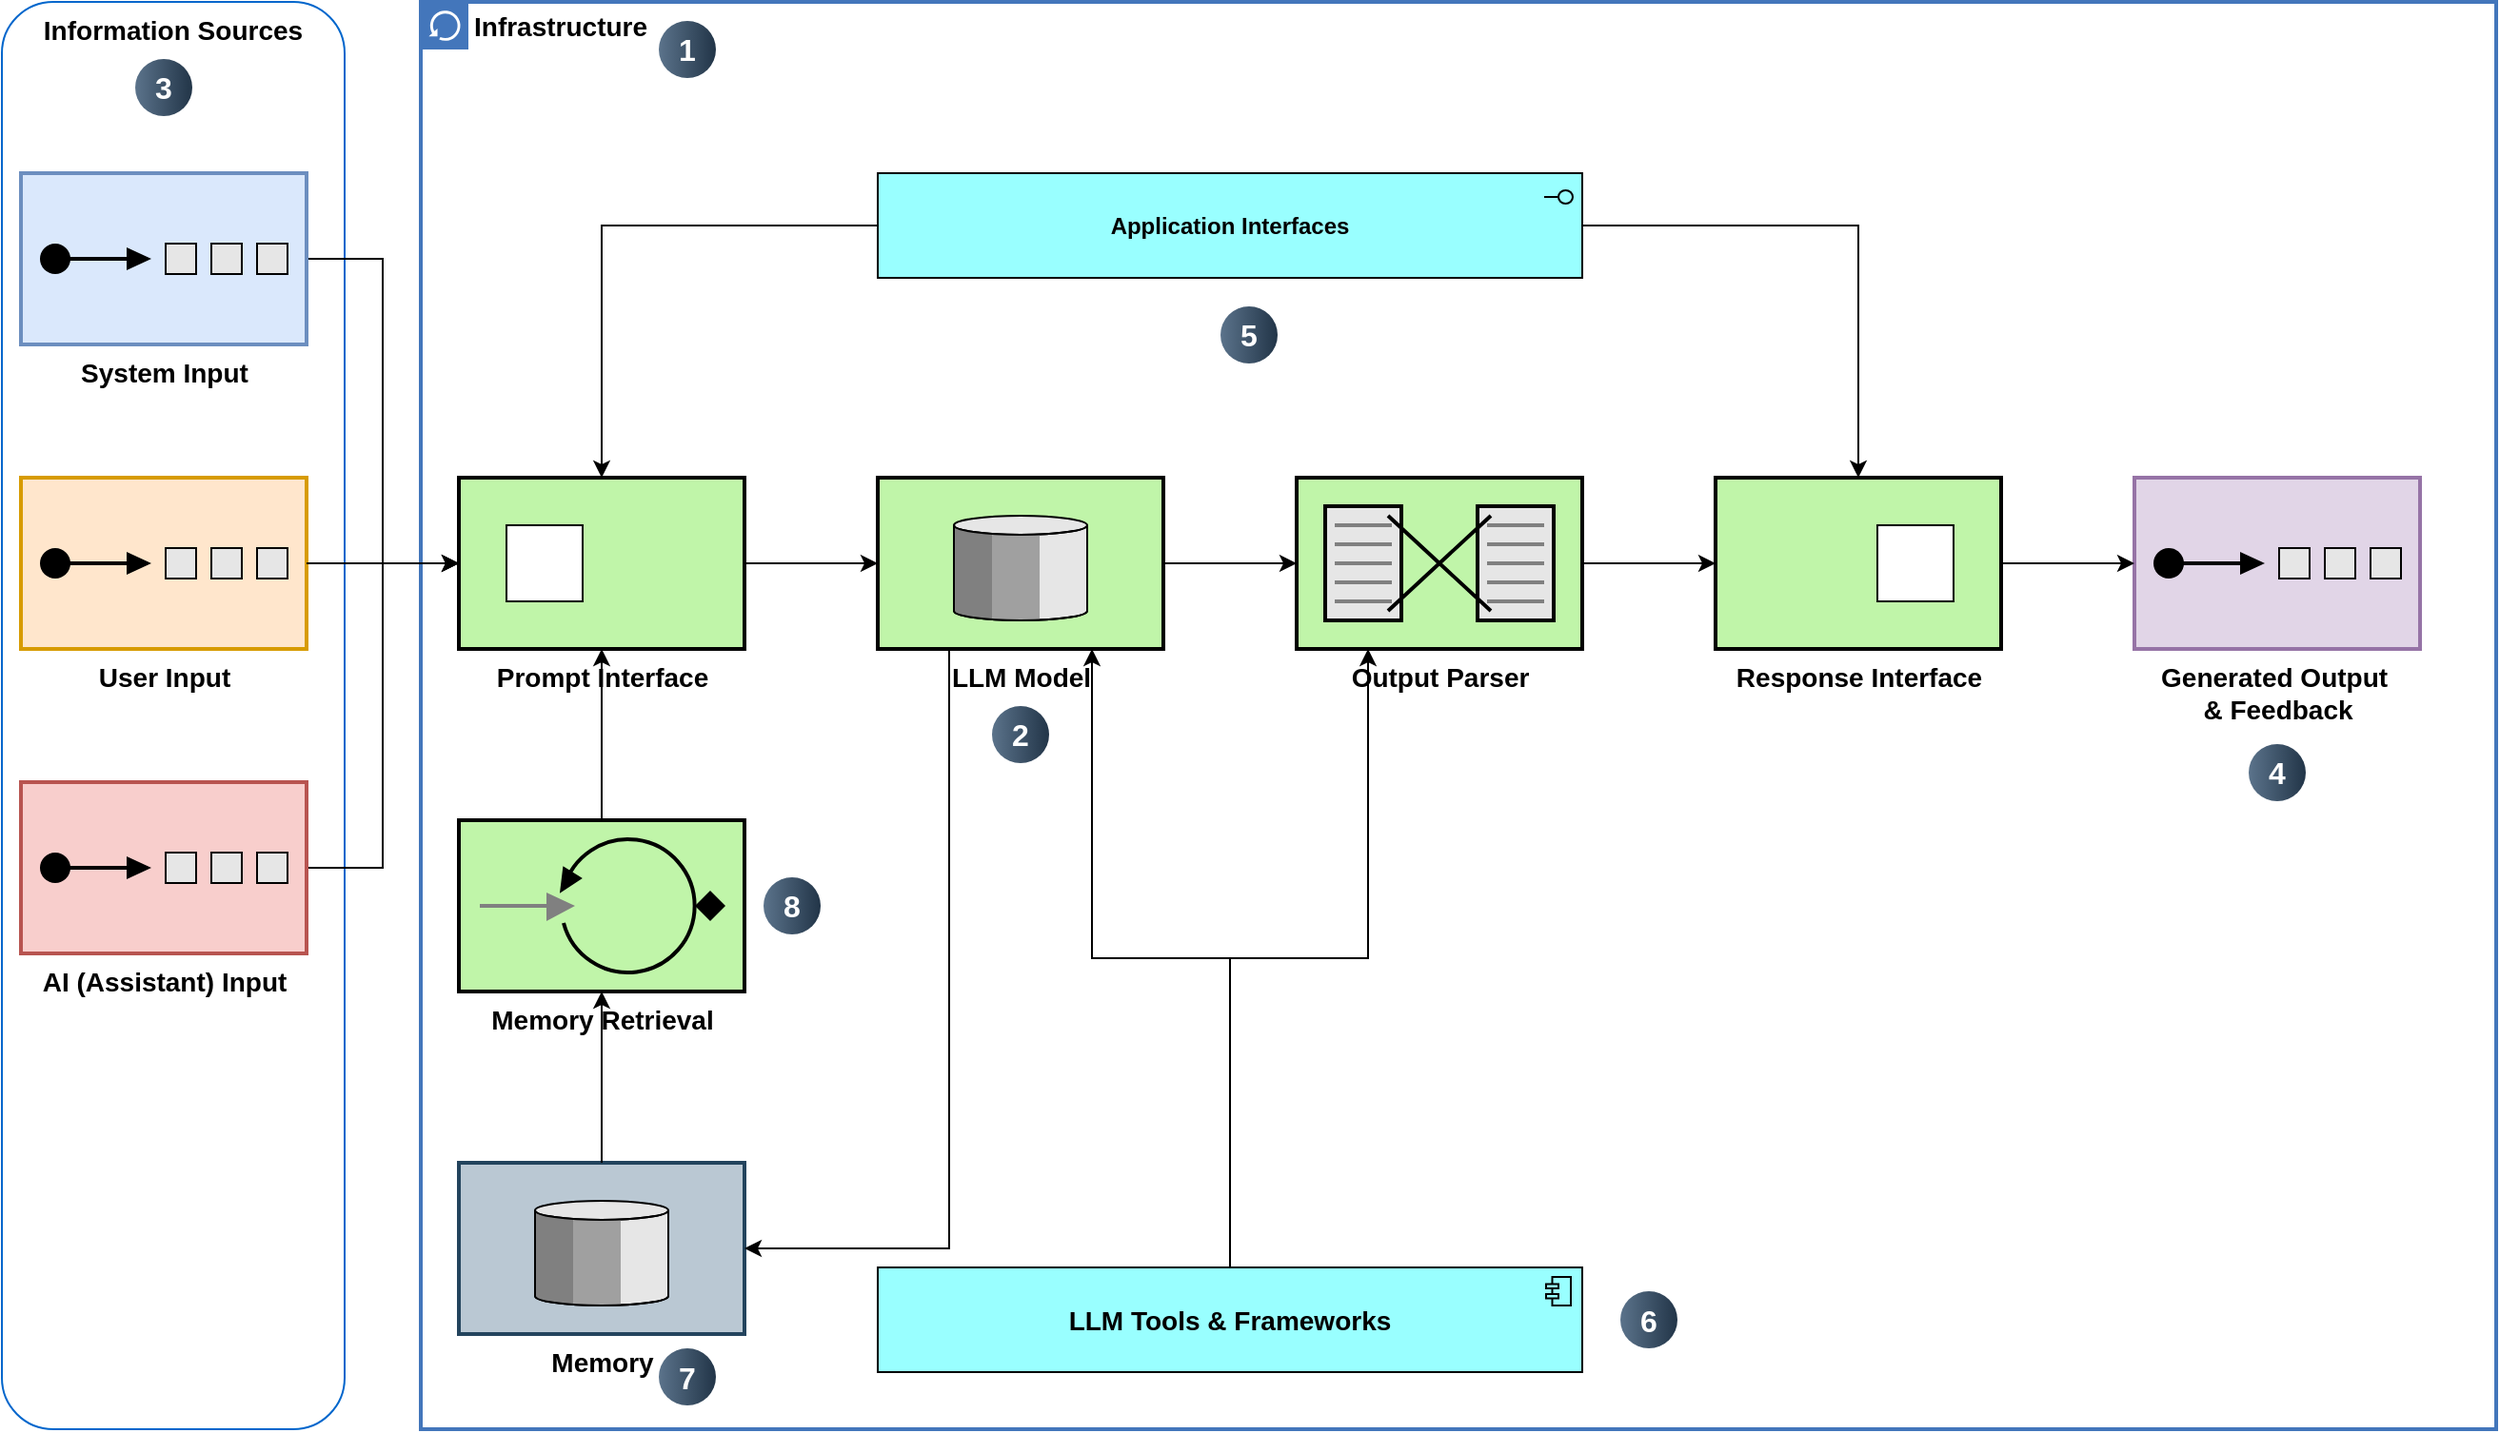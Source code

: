 <mxfile version="26.0.4">
  <diagram name="Page-1" id="ErCnhIx6DcZLbncz3Et1">
    <mxGraphModel dx="1434" dy="836" grid="1" gridSize="10" guides="1" tooltips="1" connect="1" arrows="1" fold="1" page="1" pageScale="1" pageWidth="850" pageHeight="1100" math="0" shadow="0">
      <root>
        <mxCell id="0" />
        <mxCell id="1" parent="0" />
        <mxCell id="JDSxGljafVsUDhQsXNV5-4" value="" style="rounded=1;whiteSpace=wrap;html=1;strokeColor=#0066CC;" vertex="1" parent="1">
          <mxGeometry x="70" y="50" width="180" height="750" as="geometry" />
        </mxCell>
        <mxCell id="JDSxGljafVsUDhQsXNV5-1" value="&lt;b&gt;&lt;font style=&quot;font-size: 14px;&quot;&gt;Infrastructure&lt;/font&gt;&lt;/b&gt;" style="shape=mxgraph.ibm.box;prType=classic;fontStyle=0;verticalAlign=top;align=left;spacingLeft=32;spacingTop=4;fillColor=none;rounded=0;whiteSpace=wrap;html=1;strokeColor=#4376BB;strokeWidth=2;dashed=0;container=1;spacing=-4;collapsible=0;expand=0;recursiveResize=0;" vertex="1" parent="1">
          <mxGeometry x="290" y="50" width="1090" height="750" as="geometry" />
        </mxCell>
        <mxCell id="nu29c9iX6Pa8DH85GAgv-5" style="edgeStyle=orthogonalEdgeStyle;rounded=0;orthogonalLoop=1;jettySize=auto;html=1;exitX=1;exitY=0.5;exitDx=0;exitDy=0;exitPerimeter=0;entryX=0;entryY=0.5;entryDx=0;entryDy=0;" parent="JDSxGljafVsUDhQsXNV5-1" source="nu29c9iX6Pa8DH85GAgv-1" target="nu29c9iX6Pa8DH85GAgv-3" edge="1">
          <mxGeometry relative="1" as="geometry" />
        </mxCell>
        <mxCell id="nu29c9iX6Pa8DH85GAgv-1" value="&lt;font style=&quot;font-size: 14px;&quot;&gt;&lt;b style=&quot;&quot;&gt;System Input&lt;/b&gt;&lt;/font&gt;" style="html=1;strokeWidth=2;outlineConnect=0;dashed=0;align=center;fontSize=8;verticalLabelPosition=bottom;verticalAlign=top;shape=mxgraph.eip.test_message;fillColor=#dae8fc;strokeColor=#6c8ebf;" parent="JDSxGljafVsUDhQsXNV5-1" vertex="1">
          <mxGeometry x="-210" y="90" width="150" height="90" as="geometry" />
        </mxCell>
        <mxCell id="nu29c9iX6Pa8DH85GAgv-2" value="&lt;font style=&quot;font-size: 14px;&quot;&gt;&lt;b style=&quot;&quot;&gt;User Input&lt;/b&gt;&lt;/font&gt;" style="html=1;strokeWidth=2;outlineConnect=0;dashed=0;align=center;fontSize=8;verticalLabelPosition=bottom;verticalAlign=top;shape=mxgraph.eip.test_message;fillColor=#ffe6cc;strokeColor=#d79b00;" parent="JDSxGljafVsUDhQsXNV5-1" vertex="1">
          <mxGeometry x="-210" y="250" width="150" height="90" as="geometry" />
        </mxCell>
        <mxCell id="nu29c9iX6Pa8DH85GAgv-10" style="edgeStyle=orthogonalEdgeStyle;rounded=0;orthogonalLoop=1;jettySize=auto;html=1;exitX=1;exitY=0.5;exitDx=0;exitDy=0;" parent="JDSxGljafVsUDhQsXNV5-1" source="nu29c9iX6Pa8DH85GAgv-3" target="nu29c9iX6Pa8DH85GAgv-9" edge="1">
          <mxGeometry relative="1" as="geometry" />
        </mxCell>
        <mxCell id="nu29c9iX6Pa8DH85GAgv-3" value="&lt;font style=&quot;font-size: 14px;&quot;&gt;&lt;b style=&quot;&quot;&gt;Prompt Interface&lt;/b&gt;&lt;/font&gt;" style="strokeWidth=2;dashed=0;align=center;fontSize=8;shape=rect;verticalLabelPosition=bottom;verticalAlign=top;fillColor=#c0f5a9;html=1;" parent="JDSxGljafVsUDhQsXNV5-1" vertex="1">
          <mxGeometry x="20" y="250" width="150" height="90" as="geometry" />
        </mxCell>
        <mxCell id="nu29c9iX6Pa8DH85GAgv-4" value="" style="html=1;strokeWidth=1;dashed=0;align=center;fontSize=8;shape=rect" parent="nu29c9iX6Pa8DH85GAgv-3" vertex="1">
          <mxGeometry x="25" y="25" width="40" height="40" as="geometry" />
        </mxCell>
        <mxCell id="nu29c9iX6Pa8DH85GAgv-6" style="edgeStyle=orthogonalEdgeStyle;rounded=0;orthogonalLoop=1;jettySize=auto;html=1;exitX=1;exitY=0.5;exitDx=0;exitDy=0;exitPerimeter=0;entryX=0;entryY=0.5;entryDx=0;entryDy=0;" parent="JDSxGljafVsUDhQsXNV5-1" source="nu29c9iX6Pa8DH85GAgv-2" target="nu29c9iX6Pa8DH85GAgv-3" edge="1">
          <mxGeometry relative="1" as="geometry" />
        </mxCell>
        <mxCell id="nu29c9iX6Pa8DH85GAgv-9" value="&lt;b&gt;&lt;font style=&quot;font-size: 14px;&quot;&gt;LLM Model&lt;/font&gt;&lt;/b&gt;" style="html=1;strokeWidth=2;outlineConnect=0;dashed=0;align=center;fontSize=8;verticalLabelPosition=bottom;verticalAlign=top;shape=mxgraph.eip.message_store;fillColor=#c0f5a9" parent="JDSxGljafVsUDhQsXNV5-1" vertex="1">
          <mxGeometry x="240" y="250" width="150" height="90" as="geometry" />
        </mxCell>
        <mxCell id="nu29c9iX6Pa8DH85GAgv-15" style="edgeStyle=orthogonalEdgeStyle;rounded=0;orthogonalLoop=1;jettySize=auto;html=1;exitX=1;exitY=0.5;exitDx=0;exitDy=0;exitPerimeter=0;entryX=0;entryY=0.5;entryDx=0;entryDy=0;" parent="JDSxGljafVsUDhQsXNV5-1" source="nu29c9iX6Pa8DH85GAgv-11" target="nu29c9iX6Pa8DH85GAgv-13" edge="1">
          <mxGeometry relative="1" as="geometry" />
        </mxCell>
        <mxCell id="nu29c9iX6Pa8DH85GAgv-11" value="&lt;font style=&quot;font-size: 14px;&quot;&gt;&lt;b&gt;Output Parser&lt;/b&gt;&lt;/font&gt;" style="html=1;strokeWidth=2;outlineConnect=0;dashed=0;align=center;fontSize=8;shape=mxgraph.eip.message_translator;fillColor=#c0f5a9;verticalLabelPosition=bottom;verticalAlign=top;" parent="JDSxGljafVsUDhQsXNV5-1" vertex="1">
          <mxGeometry x="460" y="250" width="150" height="90" as="geometry" />
        </mxCell>
        <mxCell id="nu29c9iX6Pa8DH85GAgv-12" style="edgeStyle=orthogonalEdgeStyle;rounded=0;orthogonalLoop=1;jettySize=auto;html=1;exitX=1;exitY=0.5;exitDx=0;exitDy=0;exitPerimeter=0;entryX=0;entryY=0.5;entryDx=0;entryDy=0;entryPerimeter=0;" parent="JDSxGljafVsUDhQsXNV5-1" source="nu29c9iX6Pa8DH85GAgv-9" target="nu29c9iX6Pa8DH85GAgv-11" edge="1">
          <mxGeometry relative="1" as="geometry" />
        </mxCell>
        <mxCell id="nu29c9iX6Pa8DH85GAgv-13" value="&lt;b&gt;&lt;font style=&quot;font-size: 14px;&quot;&gt;Response Interface&lt;/font&gt;&lt;/b&gt;" style="strokeWidth=2;dashed=0;align=center;fontSize=8;shape=rect;verticalLabelPosition=bottom;verticalAlign=top;fillColor=#c0f5a9;html=1;" parent="JDSxGljafVsUDhQsXNV5-1" vertex="1">
          <mxGeometry x="680" y="250" width="150" height="90" as="geometry" />
        </mxCell>
        <mxCell id="nu29c9iX6Pa8DH85GAgv-14" value="" style="html=1;strokeWidth=1;dashed=0;align=center;fontSize=8;shape=rect;" parent="nu29c9iX6Pa8DH85GAgv-13" vertex="1">
          <mxGeometry x="85" y="25" width="40" height="40" as="geometry" />
        </mxCell>
        <mxCell id="nu29c9iX6Pa8DH85GAgv-16" value="&lt;font style=&quot;font-size: 14px;&quot;&gt;&lt;b&gt;Generated Output&amp;nbsp;&lt;/b&gt;&lt;/font&gt;&lt;div&gt;&lt;font style=&quot;font-size: 14px;&quot;&gt;&lt;b&gt;&amp;amp; Feedback&lt;/b&gt;&lt;/font&gt;&lt;/div&gt;" style="html=1;strokeWidth=2;outlineConnect=0;dashed=0;align=center;fontSize=8;verticalLabelPosition=bottom;verticalAlign=top;shape=mxgraph.eip.test_message;fillColor=#e1d5e7;strokeColor=#9673a6;" parent="JDSxGljafVsUDhQsXNV5-1" vertex="1">
          <mxGeometry x="900" y="250" width="150" height="90" as="geometry" />
        </mxCell>
        <mxCell id="nu29c9iX6Pa8DH85GAgv-17" style="edgeStyle=orthogonalEdgeStyle;rounded=0;orthogonalLoop=1;jettySize=auto;html=1;exitX=1;exitY=0.5;exitDx=0;exitDy=0;entryX=0;entryY=0.5;entryDx=0;entryDy=0;entryPerimeter=0;" parent="JDSxGljafVsUDhQsXNV5-1" source="nu29c9iX6Pa8DH85GAgv-13" target="nu29c9iX6Pa8DH85GAgv-16" edge="1">
          <mxGeometry relative="1" as="geometry" />
        </mxCell>
        <mxCell id="nu29c9iX6Pa8DH85GAgv-20" style="edgeStyle=orthogonalEdgeStyle;rounded=0;orthogonalLoop=1;jettySize=auto;html=1;exitX=1;exitY=0.5;exitDx=0;exitDy=0;exitPerimeter=0;entryX=0;entryY=0.5;entryDx=0;entryDy=0;" parent="JDSxGljafVsUDhQsXNV5-1" source="nu29c9iX6Pa8DH85GAgv-18" target="nu29c9iX6Pa8DH85GAgv-3" edge="1">
          <mxGeometry relative="1" as="geometry" />
        </mxCell>
        <mxCell id="nu29c9iX6Pa8DH85GAgv-18" value="&lt;font style=&quot;font-size: 14px;&quot;&gt;&lt;b style=&quot;&quot;&gt;AI (Assistant) Input&lt;/b&gt;&lt;/font&gt;" style="html=1;strokeWidth=2;outlineConnect=0;dashed=0;align=center;fontSize=8;verticalLabelPosition=bottom;verticalAlign=top;shape=mxgraph.eip.test_message;fillColor=#f8cecc;strokeColor=#b85450;" parent="JDSxGljafVsUDhQsXNV5-1" vertex="1">
          <mxGeometry x="-210" y="410" width="150" height="90" as="geometry" />
        </mxCell>
        <mxCell id="JDSxGljafVsUDhQsXNV5-12" style="edgeStyle=orthogonalEdgeStyle;rounded=0;orthogonalLoop=1;jettySize=auto;html=1;" edge="1" parent="JDSxGljafVsUDhQsXNV5-1" source="JDSxGljafVsUDhQsXNV5-10" target="nu29c9iX6Pa8DH85GAgv-3">
          <mxGeometry relative="1" as="geometry" />
        </mxCell>
        <mxCell id="JDSxGljafVsUDhQsXNV5-13" style="edgeStyle=orthogonalEdgeStyle;rounded=0;orthogonalLoop=1;jettySize=auto;html=1;exitX=1;exitY=0.5;exitDx=0;exitDy=0;exitPerimeter=0;" edge="1" parent="JDSxGljafVsUDhQsXNV5-1" source="JDSxGljafVsUDhQsXNV5-10" target="nu29c9iX6Pa8DH85GAgv-13">
          <mxGeometry relative="1" as="geometry" />
        </mxCell>
        <mxCell id="JDSxGljafVsUDhQsXNV5-10" value="&lt;b&gt;Application Interfaces&lt;/b&gt;" style="html=1;outlineConnect=0;whiteSpace=wrap;fillColor=#99ffff;shape=mxgraph.archimate3.application;appType=interface;archiType=square;" vertex="1" parent="JDSxGljafVsUDhQsXNV5-1">
          <mxGeometry x="240" y="90" width="370" height="55" as="geometry" />
        </mxCell>
        <mxCell id="JDSxGljafVsUDhQsXNV5-16" style="edgeStyle=orthogonalEdgeStyle;rounded=0;orthogonalLoop=1;jettySize=auto;html=1;exitX=0.5;exitY=0;exitDx=0;exitDy=0;exitPerimeter=0;entryX=0.25;entryY=1;entryDx=0;entryDy=0;entryPerimeter=0;" edge="1" parent="JDSxGljafVsUDhQsXNV5-1" source="JDSxGljafVsUDhQsXNV5-15" target="nu29c9iX6Pa8DH85GAgv-11">
          <mxGeometry relative="1" as="geometry" />
        </mxCell>
        <mxCell id="JDSxGljafVsUDhQsXNV5-15" value="&lt;b&gt;&lt;font style=&quot;font-size: 14px;&quot;&gt;LLM Tools &amp;amp; Frameworks&lt;/font&gt;&lt;/b&gt;" style="html=1;outlineConnect=0;whiteSpace=wrap;fillColor=#99ffff;shape=mxgraph.archimate3.application;appType=comp;archiType=square;" vertex="1" parent="JDSxGljafVsUDhQsXNV5-1">
          <mxGeometry x="240" y="665" width="370" height="55" as="geometry" />
        </mxCell>
        <mxCell id="JDSxGljafVsUDhQsXNV5-17" style="edgeStyle=orthogonalEdgeStyle;rounded=0;orthogonalLoop=1;jettySize=auto;html=1;exitX=0.5;exitY=0;exitDx=0;exitDy=0;exitPerimeter=0;entryX=0.75;entryY=1;entryDx=0;entryDy=0;entryPerimeter=0;" edge="1" parent="JDSxGljafVsUDhQsXNV5-1" source="JDSxGljafVsUDhQsXNV5-15" target="nu29c9iX6Pa8DH85GAgv-9">
          <mxGeometry relative="1" as="geometry" />
        </mxCell>
        <mxCell id="JDSxGljafVsUDhQsXNV5-19" value="&lt;b&gt;&lt;font style=&quot;font-size: 14px;&quot;&gt;Memory&lt;/font&gt;&lt;/b&gt;" style="html=1;strokeWidth=2;outlineConnect=0;dashed=0;align=center;fontSize=8;verticalLabelPosition=bottom;verticalAlign=top;shape=mxgraph.eip.message_store;fillColor=#bac8d3;strokeColor=#23445d;" vertex="1" parent="JDSxGljafVsUDhQsXNV5-1">
          <mxGeometry x="20" y="610" width="150" height="90" as="geometry" />
        </mxCell>
        <mxCell id="JDSxGljafVsUDhQsXNV5-20" style="edgeStyle=orthogonalEdgeStyle;rounded=0;orthogonalLoop=1;jettySize=auto;html=1;exitX=0.25;exitY=1;exitDx=0;exitDy=0;exitPerimeter=0;entryX=1;entryY=0.5;entryDx=0;entryDy=0;entryPerimeter=0;" edge="1" parent="JDSxGljafVsUDhQsXNV5-1" source="nu29c9iX6Pa8DH85GAgv-9" target="JDSxGljafVsUDhQsXNV5-19">
          <mxGeometry relative="1" as="geometry" />
        </mxCell>
        <mxCell id="JDSxGljafVsUDhQsXNV5-23" value="1" style="ellipse;whiteSpace=wrap;html=1;aspect=fixed;rotation=0;gradientColor=#223548;strokeColor=none;gradientDirection=east;fillColor=#5b738b;rounded=0;pointerEvents=0;fontFamily=Helvetica;fontSize=16;fontColor=#FFFFFF;spacingTop=4;spacingBottom=4;spacingLeft=4;spacingRight=4;points=[];fontStyle=1" vertex="1" parent="JDSxGljafVsUDhQsXNV5-1">
          <mxGeometry x="125" y="10" width="30" height="30" as="geometry" />
        </mxCell>
        <mxCell id="JDSxGljafVsUDhQsXNV5-24" value="2" style="ellipse;whiteSpace=wrap;html=1;aspect=fixed;rotation=0;gradientColor=#223548;strokeColor=none;gradientDirection=east;fillColor=#5b738b;rounded=0;pointerEvents=0;fontFamily=Helvetica;fontSize=16;fontColor=#FFFFFF;spacingTop=4;spacingBottom=4;spacingLeft=4;spacingRight=4;points=[];fontStyle=1" vertex="1" parent="JDSxGljafVsUDhQsXNV5-1">
          <mxGeometry x="300" y="370" width="30" height="30" as="geometry" />
        </mxCell>
        <mxCell id="JDSxGljafVsUDhQsXNV5-26" value="4" style="ellipse;whiteSpace=wrap;html=1;aspect=fixed;rotation=0;gradientColor=#223548;strokeColor=none;gradientDirection=east;fillColor=#5b738b;rounded=0;pointerEvents=0;fontFamily=Helvetica;fontSize=16;fontColor=#FFFFFF;spacingTop=4;spacingBottom=4;spacingLeft=4;spacingRight=4;points=[];fontStyle=1" vertex="1" parent="JDSxGljafVsUDhQsXNV5-1">
          <mxGeometry x="960" y="390" width="30" height="30" as="geometry" />
        </mxCell>
        <mxCell id="JDSxGljafVsUDhQsXNV5-27" value="5" style="ellipse;whiteSpace=wrap;html=1;aspect=fixed;rotation=0;gradientColor=#223548;strokeColor=none;gradientDirection=east;fillColor=#5b738b;rounded=0;pointerEvents=0;fontFamily=Helvetica;fontSize=16;fontColor=#FFFFFF;spacingTop=4;spacingBottom=4;spacingLeft=4;spacingRight=4;points=[];fontStyle=1" vertex="1" parent="JDSxGljafVsUDhQsXNV5-1">
          <mxGeometry x="420" y="160" width="30" height="30" as="geometry" />
        </mxCell>
        <mxCell id="JDSxGljafVsUDhQsXNV5-28" value="6" style="ellipse;whiteSpace=wrap;html=1;aspect=fixed;rotation=0;gradientColor=#223548;strokeColor=none;gradientDirection=east;fillColor=#5b738b;rounded=0;pointerEvents=0;fontFamily=Helvetica;fontSize=16;fontColor=#FFFFFF;spacingTop=4;spacingBottom=4;spacingLeft=4;spacingRight=4;points=[];fontStyle=1" vertex="1" parent="JDSxGljafVsUDhQsXNV5-1">
          <mxGeometry x="630" y="677.5" width="30" height="30" as="geometry" />
        </mxCell>
        <mxCell id="JDSxGljafVsUDhQsXNV5-29" value="7" style="ellipse;whiteSpace=wrap;html=1;aspect=fixed;rotation=0;gradientColor=#223548;strokeColor=none;gradientDirection=east;fillColor=#5b738b;rounded=0;pointerEvents=0;fontFamily=Helvetica;fontSize=16;fontColor=#FFFFFF;spacingTop=4;spacingBottom=4;spacingLeft=4;spacingRight=4;points=[];fontStyle=1" vertex="1" parent="JDSxGljafVsUDhQsXNV5-1">
          <mxGeometry x="125" y="707.5" width="30" height="30" as="geometry" />
        </mxCell>
        <mxCell id="JDSxGljafVsUDhQsXNV5-32" style="edgeStyle=orthogonalEdgeStyle;rounded=0;orthogonalLoop=1;jettySize=auto;html=1;exitX=0.5;exitY=0;exitDx=0;exitDy=0;exitPerimeter=0;" edge="1" parent="JDSxGljafVsUDhQsXNV5-1" source="JDSxGljafVsUDhQsXNV5-30" target="nu29c9iX6Pa8DH85GAgv-3">
          <mxGeometry relative="1" as="geometry" />
        </mxCell>
        <mxCell id="JDSxGljafVsUDhQsXNV5-30" value="&lt;b&gt;&lt;font style=&quot;font-size: 14px;&quot;&gt;Memory Retrieval&lt;/font&gt;&lt;/b&gt;" style="fillColor=#c0f5a9;dashed=0;outlineConnect=0;strokeWidth=2;html=1;align=center;fontSize=8;verticalLabelPosition=bottom;verticalAlign=top;shape=mxgraph.eip.polling_consumer;" vertex="1" parent="JDSxGljafVsUDhQsXNV5-1">
          <mxGeometry x="20" y="430" width="150" height="90" as="geometry" />
        </mxCell>
        <mxCell id="JDSxGljafVsUDhQsXNV5-31" style="edgeStyle=orthogonalEdgeStyle;rounded=0;orthogonalLoop=1;jettySize=auto;html=1;exitX=0.5;exitY=0;exitDx=0;exitDy=0;exitPerimeter=0;entryX=0.5;entryY=1;entryDx=0;entryDy=0;entryPerimeter=0;" edge="1" parent="JDSxGljafVsUDhQsXNV5-1" source="JDSxGljafVsUDhQsXNV5-19" target="JDSxGljafVsUDhQsXNV5-30">
          <mxGeometry relative="1" as="geometry" />
        </mxCell>
        <mxCell id="JDSxGljafVsUDhQsXNV5-33" value="8" style="ellipse;whiteSpace=wrap;html=1;aspect=fixed;rotation=0;gradientColor=#223548;strokeColor=none;gradientDirection=east;fillColor=#5b738b;rounded=0;pointerEvents=0;fontFamily=Helvetica;fontSize=16;fontColor=#FFFFFF;spacingTop=4;spacingBottom=4;spacingLeft=4;spacingRight=4;points=[];fontStyle=1" vertex="1" parent="JDSxGljafVsUDhQsXNV5-1">
          <mxGeometry x="180" y="460" width="30" height="30" as="geometry" />
        </mxCell>
        <mxCell id="JDSxGljafVsUDhQsXNV5-5" value="&lt;font style=&quot;font-size: 14px;&quot;&gt;&lt;b&gt;Information Sources&lt;/b&gt;&lt;/font&gt;" style="text;strokeColor=none;align=center;fillColor=none;html=1;verticalAlign=middle;whiteSpace=wrap;rounded=0;" vertex="1" parent="1">
          <mxGeometry x="80" y="50" width="160" height="30" as="geometry" />
        </mxCell>
        <mxCell id="JDSxGljafVsUDhQsXNV5-25" value="3" style="ellipse;whiteSpace=wrap;html=1;aspect=fixed;rotation=0;gradientColor=#223548;strokeColor=none;gradientDirection=east;fillColor=#5b738b;rounded=0;pointerEvents=0;fontFamily=Helvetica;fontSize=16;fontColor=#FFFFFF;spacingTop=4;spacingBottom=4;spacingLeft=4;spacingRight=4;points=[];fontStyle=1" vertex="1" parent="1">
          <mxGeometry x="140" y="80" width="30" height="30" as="geometry" />
        </mxCell>
      </root>
    </mxGraphModel>
  </diagram>
</mxfile>
